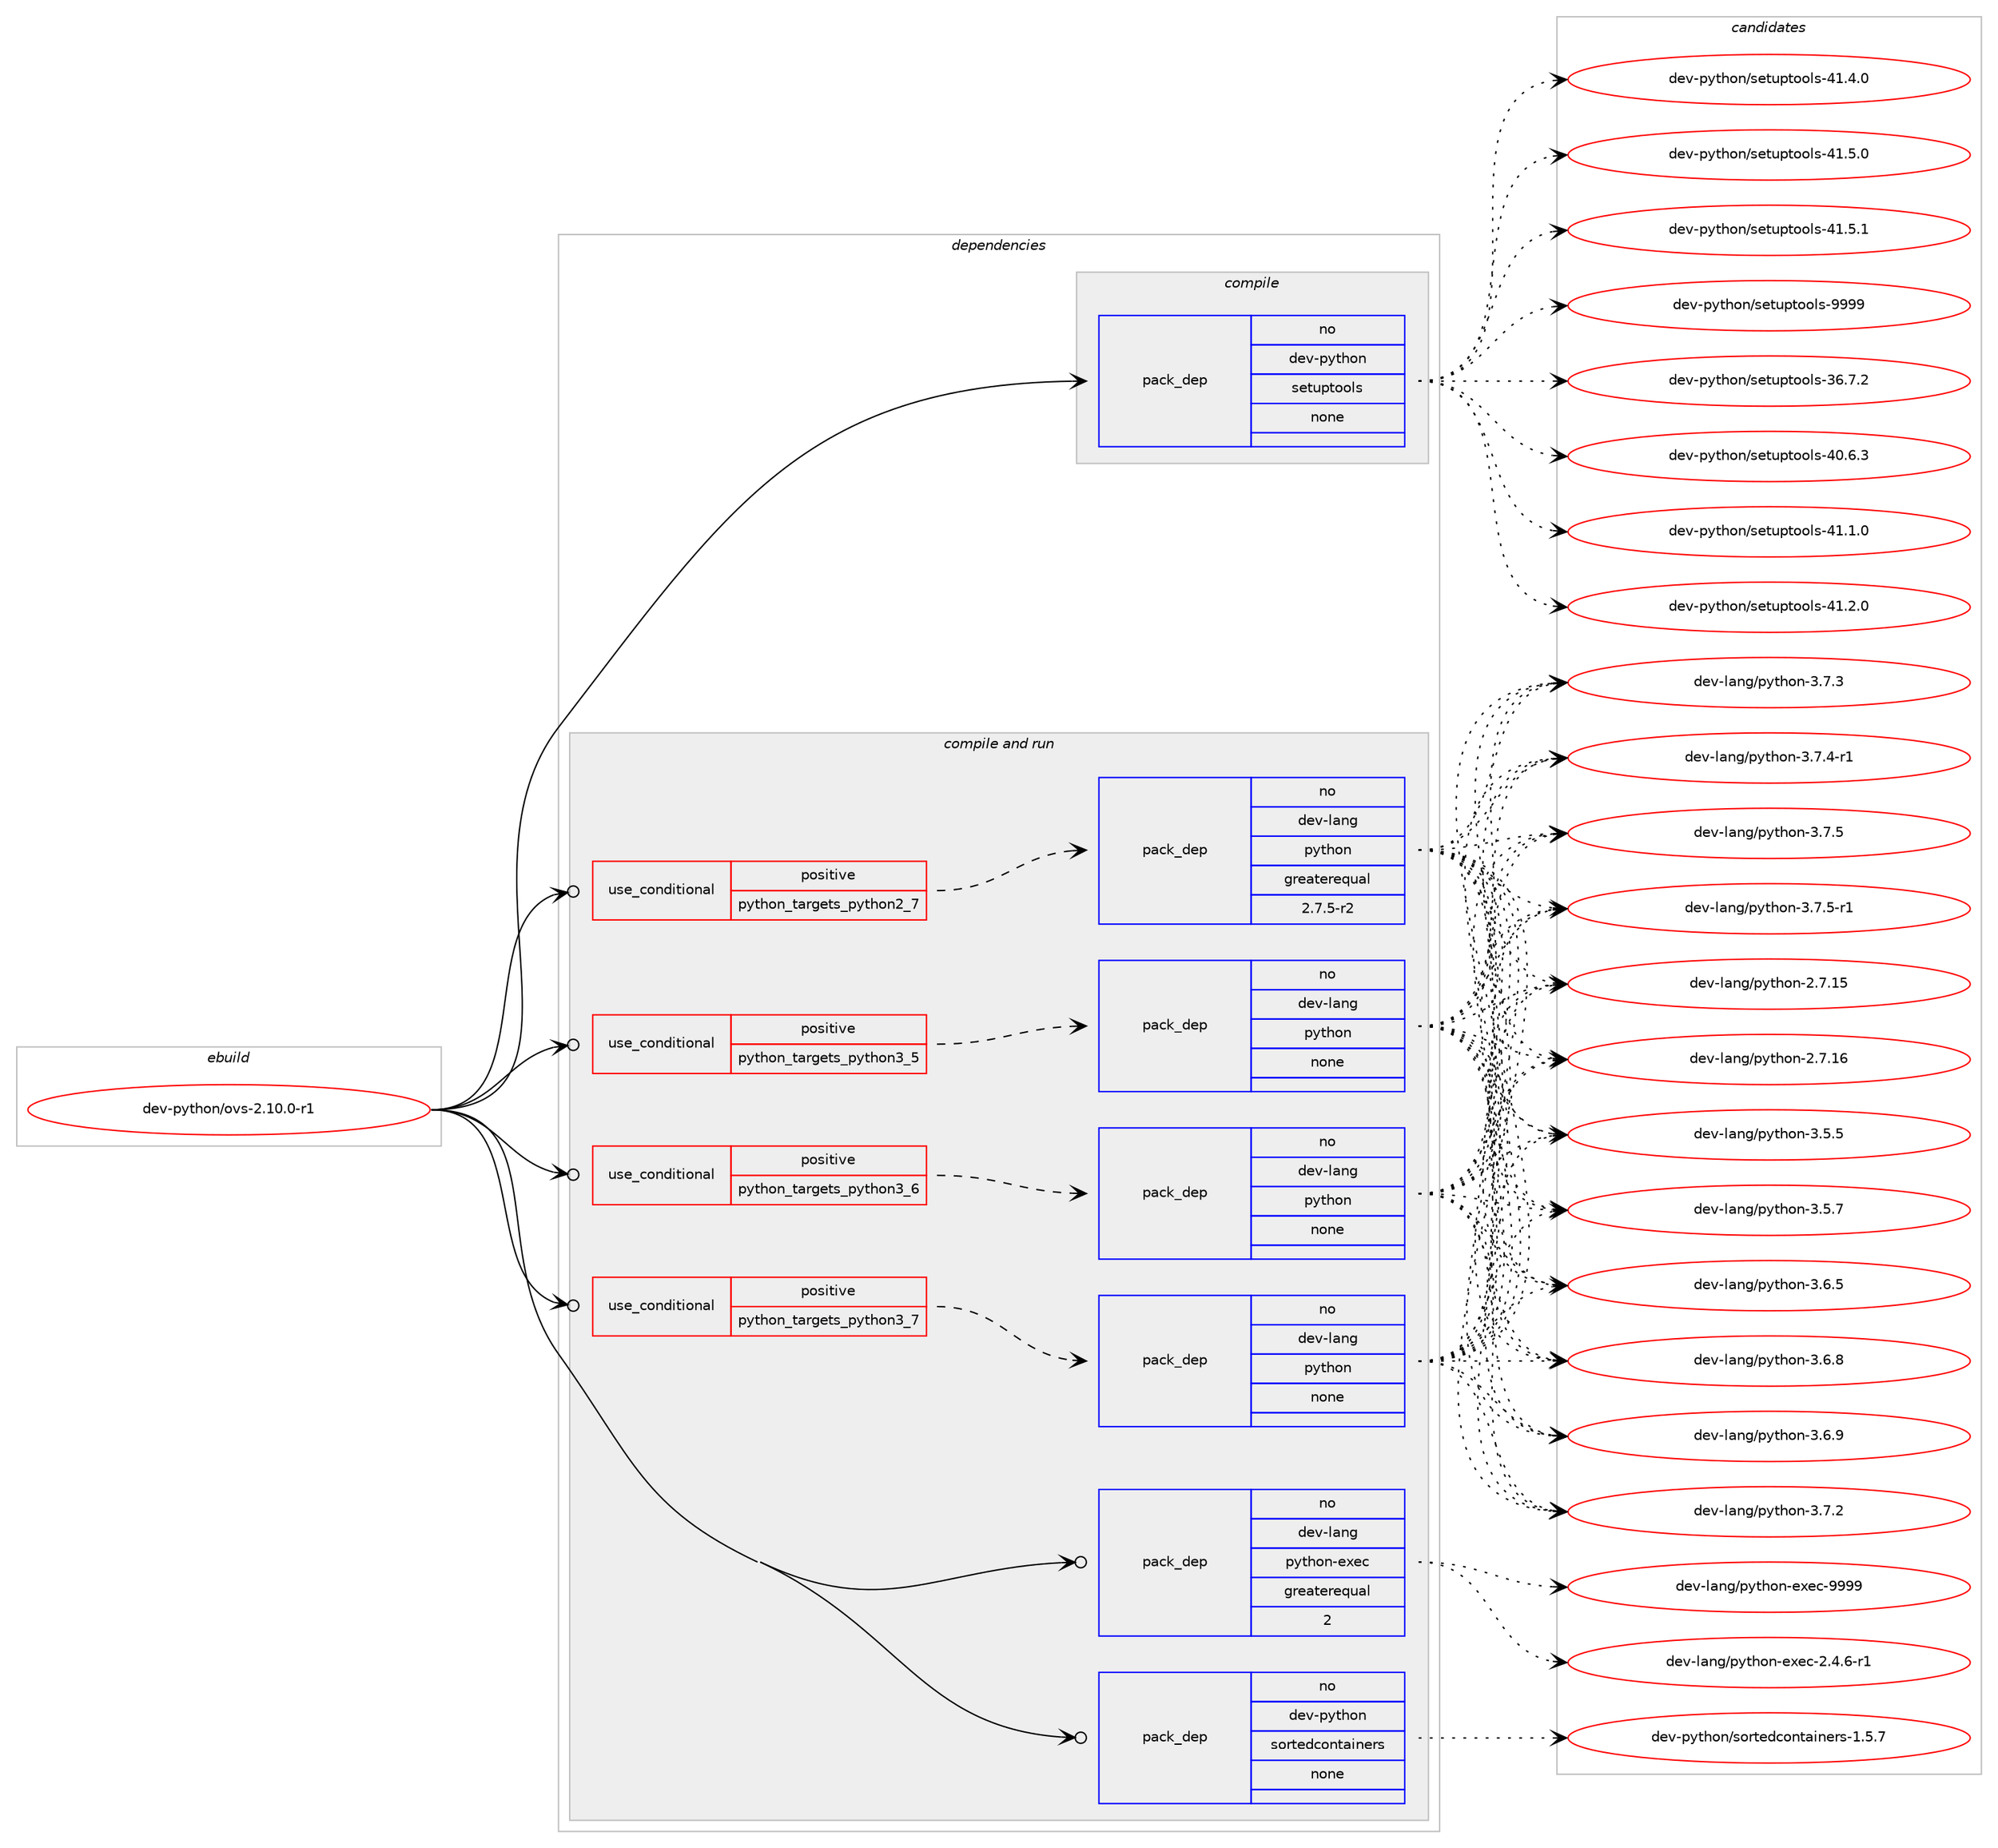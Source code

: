 digraph prolog {

# *************
# Graph options
# *************

newrank=true;
concentrate=true;
compound=true;
graph [rankdir=LR,fontname=Helvetica,fontsize=10,ranksep=1.5];#, ranksep=2.5, nodesep=0.2];
edge  [arrowhead=vee];
node  [fontname=Helvetica,fontsize=10];

# **********
# The ebuild
# **********

subgraph cluster_leftcol {
color=gray;
rank=same;
label=<<i>ebuild</i>>;
id [label="dev-python/ovs-2.10.0-r1", color=red, width=4, href="../dev-python/ovs-2.10.0-r1.svg"];
}

# ****************
# The dependencies
# ****************

subgraph cluster_midcol {
color=gray;
label=<<i>dependencies</i>>;
subgraph cluster_compile {
fillcolor="#eeeeee";
style=filled;
label=<<i>compile</i>>;
subgraph pack464213 {
dependency619954 [label=<<TABLE BORDER="0" CELLBORDER="1" CELLSPACING="0" CELLPADDING="4" WIDTH="220"><TR><TD ROWSPAN="6" CELLPADDING="30">pack_dep</TD></TR><TR><TD WIDTH="110">no</TD></TR><TR><TD>dev-python</TD></TR><TR><TD>setuptools</TD></TR><TR><TD>none</TD></TR><TR><TD></TD></TR></TABLE>>, shape=none, color=blue];
}
id:e -> dependency619954:w [weight=20,style="solid",arrowhead="vee"];
}
subgraph cluster_compileandrun {
fillcolor="#eeeeee";
style=filled;
label=<<i>compile and run</i>>;
subgraph cond143931 {
dependency619955 [label=<<TABLE BORDER="0" CELLBORDER="1" CELLSPACING="0" CELLPADDING="4"><TR><TD ROWSPAN="3" CELLPADDING="10">use_conditional</TD></TR><TR><TD>positive</TD></TR><TR><TD>python_targets_python2_7</TD></TR></TABLE>>, shape=none, color=red];
subgraph pack464214 {
dependency619956 [label=<<TABLE BORDER="0" CELLBORDER="1" CELLSPACING="0" CELLPADDING="4" WIDTH="220"><TR><TD ROWSPAN="6" CELLPADDING="30">pack_dep</TD></TR><TR><TD WIDTH="110">no</TD></TR><TR><TD>dev-lang</TD></TR><TR><TD>python</TD></TR><TR><TD>greaterequal</TD></TR><TR><TD>2.7.5-r2</TD></TR></TABLE>>, shape=none, color=blue];
}
dependency619955:e -> dependency619956:w [weight=20,style="dashed",arrowhead="vee"];
}
id:e -> dependency619955:w [weight=20,style="solid",arrowhead="odotvee"];
subgraph cond143932 {
dependency619957 [label=<<TABLE BORDER="0" CELLBORDER="1" CELLSPACING="0" CELLPADDING="4"><TR><TD ROWSPAN="3" CELLPADDING="10">use_conditional</TD></TR><TR><TD>positive</TD></TR><TR><TD>python_targets_python3_5</TD></TR></TABLE>>, shape=none, color=red];
subgraph pack464215 {
dependency619958 [label=<<TABLE BORDER="0" CELLBORDER="1" CELLSPACING="0" CELLPADDING="4" WIDTH="220"><TR><TD ROWSPAN="6" CELLPADDING="30">pack_dep</TD></TR><TR><TD WIDTH="110">no</TD></TR><TR><TD>dev-lang</TD></TR><TR><TD>python</TD></TR><TR><TD>none</TD></TR><TR><TD></TD></TR></TABLE>>, shape=none, color=blue];
}
dependency619957:e -> dependency619958:w [weight=20,style="dashed",arrowhead="vee"];
}
id:e -> dependency619957:w [weight=20,style="solid",arrowhead="odotvee"];
subgraph cond143933 {
dependency619959 [label=<<TABLE BORDER="0" CELLBORDER="1" CELLSPACING="0" CELLPADDING="4"><TR><TD ROWSPAN="3" CELLPADDING="10">use_conditional</TD></TR><TR><TD>positive</TD></TR><TR><TD>python_targets_python3_6</TD></TR></TABLE>>, shape=none, color=red];
subgraph pack464216 {
dependency619960 [label=<<TABLE BORDER="0" CELLBORDER="1" CELLSPACING="0" CELLPADDING="4" WIDTH="220"><TR><TD ROWSPAN="6" CELLPADDING="30">pack_dep</TD></TR><TR><TD WIDTH="110">no</TD></TR><TR><TD>dev-lang</TD></TR><TR><TD>python</TD></TR><TR><TD>none</TD></TR><TR><TD></TD></TR></TABLE>>, shape=none, color=blue];
}
dependency619959:e -> dependency619960:w [weight=20,style="dashed",arrowhead="vee"];
}
id:e -> dependency619959:w [weight=20,style="solid",arrowhead="odotvee"];
subgraph cond143934 {
dependency619961 [label=<<TABLE BORDER="0" CELLBORDER="1" CELLSPACING="0" CELLPADDING="4"><TR><TD ROWSPAN="3" CELLPADDING="10">use_conditional</TD></TR><TR><TD>positive</TD></TR><TR><TD>python_targets_python3_7</TD></TR></TABLE>>, shape=none, color=red];
subgraph pack464217 {
dependency619962 [label=<<TABLE BORDER="0" CELLBORDER="1" CELLSPACING="0" CELLPADDING="4" WIDTH="220"><TR><TD ROWSPAN="6" CELLPADDING="30">pack_dep</TD></TR><TR><TD WIDTH="110">no</TD></TR><TR><TD>dev-lang</TD></TR><TR><TD>python</TD></TR><TR><TD>none</TD></TR><TR><TD></TD></TR></TABLE>>, shape=none, color=blue];
}
dependency619961:e -> dependency619962:w [weight=20,style="dashed",arrowhead="vee"];
}
id:e -> dependency619961:w [weight=20,style="solid",arrowhead="odotvee"];
subgraph pack464218 {
dependency619963 [label=<<TABLE BORDER="0" CELLBORDER="1" CELLSPACING="0" CELLPADDING="4" WIDTH="220"><TR><TD ROWSPAN="6" CELLPADDING="30">pack_dep</TD></TR><TR><TD WIDTH="110">no</TD></TR><TR><TD>dev-lang</TD></TR><TR><TD>python-exec</TD></TR><TR><TD>greaterequal</TD></TR><TR><TD>2</TD></TR></TABLE>>, shape=none, color=blue];
}
id:e -> dependency619963:w [weight=20,style="solid",arrowhead="odotvee"];
subgraph pack464219 {
dependency619964 [label=<<TABLE BORDER="0" CELLBORDER="1" CELLSPACING="0" CELLPADDING="4" WIDTH="220"><TR><TD ROWSPAN="6" CELLPADDING="30">pack_dep</TD></TR><TR><TD WIDTH="110">no</TD></TR><TR><TD>dev-python</TD></TR><TR><TD>sortedcontainers</TD></TR><TR><TD>none</TD></TR><TR><TD></TD></TR></TABLE>>, shape=none, color=blue];
}
id:e -> dependency619964:w [weight=20,style="solid",arrowhead="odotvee"];
}
subgraph cluster_run {
fillcolor="#eeeeee";
style=filled;
label=<<i>run</i>>;
}
}

# **************
# The candidates
# **************

subgraph cluster_choices {
rank=same;
color=gray;
label=<<i>candidates</i>>;

subgraph choice464213 {
color=black;
nodesep=1;
choice100101118451121211161041111104711510111611711211611111110811545515446554650 [label="dev-python/setuptools-36.7.2", color=red, width=4,href="../dev-python/setuptools-36.7.2.svg"];
choice100101118451121211161041111104711510111611711211611111110811545524846544651 [label="dev-python/setuptools-40.6.3", color=red, width=4,href="../dev-python/setuptools-40.6.3.svg"];
choice100101118451121211161041111104711510111611711211611111110811545524946494648 [label="dev-python/setuptools-41.1.0", color=red, width=4,href="../dev-python/setuptools-41.1.0.svg"];
choice100101118451121211161041111104711510111611711211611111110811545524946504648 [label="dev-python/setuptools-41.2.0", color=red, width=4,href="../dev-python/setuptools-41.2.0.svg"];
choice100101118451121211161041111104711510111611711211611111110811545524946524648 [label="dev-python/setuptools-41.4.0", color=red, width=4,href="../dev-python/setuptools-41.4.0.svg"];
choice100101118451121211161041111104711510111611711211611111110811545524946534648 [label="dev-python/setuptools-41.5.0", color=red, width=4,href="../dev-python/setuptools-41.5.0.svg"];
choice100101118451121211161041111104711510111611711211611111110811545524946534649 [label="dev-python/setuptools-41.5.1", color=red, width=4,href="../dev-python/setuptools-41.5.1.svg"];
choice10010111845112121116104111110471151011161171121161111111081154557575757 [label="dev-python/setuptools-9999", color=red, width=4,href="../dev-python/setuptools-9999.svg"];
dependency619954:e -> choice100101118451121211161041111104711510111611711211611111110811545515446554650:w [style=dotted,weight="100"];
dependency619954:e -> choice100101118451121211161041111104711510111611711211611111110811545524846544651:w [style=dotted,weight="100"];
dependency619954:e -> choice100101118451121211161041111104711510111611711211611111110811545524946494648:w [style=dotted,weight="100"];
dependency619954:e -> choice100101118451121211161041111104711510111611711211611111110811545524946504648:w [style=dotted,weight="100"];
dependency619954:e -> choice100101118451121211161041111104711510111611711211611111110811545524946524648:w [style=dotted,weight="100"];
dependency619954:e -> choice100101118451121211161041111104711510111611711211611111110811545524946534648:w [style=dotted,weight="100"];
dependency619954:e -> choice100101118451121211161041111104711510111611711211611111110811545524946534649:w [style=dotted,weight="100"];
dependency619954:e -> choice10010111845112121116104111110471151011161171121161111111081154557575757:w [style=dotted,weight="100"];
}
subgraph choice464214 {
color=black;
nodesep=1;
choice10010111845108971101034711212111610411111045504655464953 [label="dev-lang/python-2.7.15", color=red, width=4,href="../dev-lang/python-2.7.15.svg"];
choice10010111845108971101034711212111610411111045504655464954 [label="dev-lang/python-2.7.16", color=red, width=4,href="../dev-lang/python-2.7.16.svg"];
choice100101118451089711010347112121116104111110455146534653 [label="dev-lang/python-3.5.5", color=red, width=4,href="../dev-lang/python-3.5.5.svg"];
choice100101118451089711010347112121116104111110455146534655 [label="dev-lang/python-3.5.7", color=red, width=4,href="../dev-lang/python-3.5.7.svg"];
choice100101118451089711010347112121116104111110455146544653 [label="dev-lang/python-3.6.5", color=red, width=4,href="../dev-lang/python-3.6.5.svg"];
choice100101118451089711010347112121116104111110455146544656 [label="dev-lang/python-3.6.8", color=red, width=4,href="../dev-lang/python-3.6.8.svg"];
choice100101118451089711010347112121116104111110455146544657 [label="dev-lang/python-3.6.9", color=red, width=4,href="../dev-lang/python-3.6.9.svg"];
choice100101118451089711010347112121116104111110455146554650 [label="dev-lang/python-3.7.2", color=red, width=4,href="../dev-lang/python-3.7.2.svg"];
choice100101118451089711010347112121116104111110455146554651 [label="dev-lang/python-3.7.3", color=red, width=4,href="../dev-lang/python-3.7.3.svg"];
choice1001011184510897110103471121211161041111104551465546524511449 [label="dev-lang/python-3.7.4-r1", color=red, width=4,href="../dev-lang/python-3.7.4-r1.svg"];
choice100101118451089711010347112121116104111110455146554653 [label="dev-lang/python-3.7.5", color=red, width=4,href="../dev-lang/python-3.7.5.svg"];
choice1001011184510897110103471121211161041111104551465546534511449 [label="dev-lang/python-3.7.5-r1", color=red, width=4,href="../dev-lang/python-3.7.5-r1.svg"];
dependency619956:e -> choice10010111845108971101034711212111610411111045504655464953:w [style=dotted,weight="100"];
dependency619956:e -> choice10010111845108971101034711212111610411111045504655464954:w [style=dotted,weight="100"];
dependency619956:e -> choice100101118451089711010347112121116104111110455146534653:w [style=dotted,weight="100"];
dependency619956:e -> choice100101118451089711010347112121116104111110455146534655:w [style=dotted,weight="100"];
dependency619956:e -> choice100101118451089711010347112121116104111110455146544653:w [style=dotted,weight="100"];
dependency619956:e -> choice100101118451089711010347112121116104111110455146544656:w [style=dotted,weight="100"];
dependency619956:e -> choice100101118451089711010347112121116104111110455146544657:w [style=dotted,weight="100"];
dependency619956:e -> choice100101118451089711010347112121116104111110455146554650:w [style=dotted,weight="100"];
dependency619956:e -> choice100101118451089711010347112121116104111110455146554651:w [style=dotted,weight="100"];
dependency619956:e -> choice1001011184510897110103471121211161041111104551465546524511449:w [style=dotted,weight="100"];
dependency619956:e -> choice100101118451089711010347112121116104111110455146554653:w [style=dotted,weight="100"];
dependency619956:e -> choice1001011184510897110103471121211161041111104551465546534511449:w [style=dotted,weight="100"];
}
subgraph choice464215 {
color=black;
nodesep=1;
choice10010111845108971101034711212111610411111045504655464953 [label="dev-lang/python-2.7.15", color=red, width=4,href="../dev-lang/python-2.7.15.svg"];
choice10010111845108971101034711212111610411111045504655464954 [label="dev-lang/python-2.7.16", color=red, width=4,href="../dev-lang/python-2.7.16.svg"];
choice100101118451089711010347112121116104111110455146534653 [label="dev-lang/python-3.5.5", color=red, width=4,href="../dev-lang/python-3.5.5.svg"];
choice100101118451089711010347112121116104111110455146534655 [label="dev-lang/python-3.5.7", color=red, width=4,href="../dev-lang/python-3.5.7.svg"];
choice100101118451089711010347112121116104111110455146544653 [label="dev-lang/python-3.6.5", color=red, width=4,href="../dev-lang/python-3.6.5.svg"];
choice100101118451089711010347112121116104111110455146544656 [label="dev-lang/python-3.6.8", color=red, width=4,href="../dev-lang/python-3.6.8.svg"];
choice100101118451089711010347112121116104111110455146544657 [label="dev-lang/python-3.6.9", color=red, width=4,href="../dev-lang/python-3.6.9.svg"];
choice100101118451089711010347112121116104111110455146554650 [label="dev-lang/python-3.7.2", color=red, width=4,href="../dev-lang/python-3.7.2.svg"];
choice100101118451089711010347112121116104111110455146554651 [label="dev-lang/python-3.7.3", color=red, width=4,href="../dev-lang/python-3.7.3.svg"];
choice1001011184510897110103471121211161041111104551465546524511449 [label="dev-lang/python-3.7.4-r1", color=red, width=4,href="../dev-lang/python-3.7.4-r1.svg"];
choice100101118451089711010347112121116104111110455146554653 [label="dev-lang/python-3.7.5", color=red, width=4,href="../dev-lang/python-3.7.5.svg"];
choice1001011184510897110103471121211161041111104551465546534511449 [label="dev-lang/python-3.7.5-r1", color=red, width=4,href="../dev-lang/python-3.7.5-r1.svg"];
dependency619958:e -> choice10010111845108971101034711212111610411111045504655464953:w [style=dotted,weight="100"];
dependency619958:e -> choice10010111845108971101034711212111610411111045504655464954:w [style=dotted,weight="100"];
dependency619958:e -> choice100101118451089711010347112121116104111110455146534653:w [style=dotted,weight="100"];
dependency619958:e -> choice100101118451089711010347112121116104111110455146534655:w [style=dotted,weight="100"];
dependency619958:e -> choice100101118451089711010347112121116104111110455146544653:w [style=dotted,weight="100"];
dependency619958:e -> choice100101118451089711010347112121116104111110455146544656:w [style=dotted,weight="100"];
dependency619958:e -> choice100101118451089711010347112121116104111110455146544657:w [style=dotted,weight="100"];
dependency619958:e -> choice100101118451089711010347112121116104111110455146554650:w [style=dotted,weight="100"];
dependency619958:e -> choice100101118451089711010347112121116104111110455146554651:w [style=dotted,weight="100"];
dependency619958:e -> choice1001011184510897110103471121211161041111104551465546524511449:w [style=dotted,weight="100"];
dependency619958:e -> choice100101118451089711010347112121116104111110455146554653:w [style=dotted,weight="100"];
dependency619958:e -> choice1001011184510897110103471121211161041111104551465546534511449:w [style=dotted,weight="100"];
}
subgraph choice464216 {
color=black;
nodesep=1;
choice10010111845108971101034711212111610411111045504655464953 [label="dev-lang/python-2.7.15", color=red, width=4,href="../dev-lang/python-2.7.15.svg"];
choice10010111845108971101034711212111610411111045504655464954 [label="dev-lang/python-2.7.16", color=red, width=4,href="../dev-lang/python-2.7.16.svg"];
choice100101118451089711010347112121116104111110455146534653 [label="dev-lang/python-3.5.5", color=red, width=4,href="../dev-lang/python-3.5.5.svg"];
choice100101118451089711010347112121116104111110455146534655 [label="dev-lang/python-3.5.7", color=red, width=4,href="../dev-lang/python-3.5.7.svg"];
choice100101118451089711010347112121116104111110455146544653 [label="dev-lang/python-3.6.5", color=red, width=4,href="../dev-lang/python-3.6.5.svg"];
choice100101118451089711010347112121116104111110455146544656 [label="dev-lang/python-3.6.8", color=red, width=4,href="../dev-lang/python-3.6.8.svg"];
choice100101118451089711010347112121116104111110455146544657 [label="dev-lang/python-3.6.9", color=red, width=4,href="../dev-lang/python-3.6.9.svg"];
choice100101118451089711010347112121116104111110455146554650 [label="dev-lang/python-3.7.2", color=red, width=4,href="../dev-lang/python-3.7.2.svg"];
choice100101118451089711010347112121116104111110455146554651 [label="dev-lang/python-3.7.3", color=red, width=4,href="../dev-lang/python-3.7.3.svg"];
choice1001011184510897110103471121211161041111104551465546524511449 [label="dev-lang/python-3.7.4-r1", color=red, width=4,href="../dev-lang/python-3.7.4-r1.svg"];
choice100101118451089711010347112121116104111110455146554653 [label="dev-lang/python-3.7.5", color=red, width=4,href="../dev-lang/python-3.7.5.svg"];
choice1001011184510897110103471121211161041111104551465546534511449 [label="dev-lang/python-3.7.5-r1", color=red, width=4,href="../dev-lang/python-3.7.5-r1.svg"];
dependency619960:e -> choice10010111845108971101034711212111610411111045504655464953:w [style=dotted,weight="100"];
dependency619960:e -> choice10010111845108971101034711212111610411111045504655464954:w [style=dotted,weight="100"];
dependency619960:e -> choice100101118451089711010347112121116104111110455146534653:w [style=dotted,weight="100"];
dependency619960:e -> choice100101118451089711010347112121116104111110455146534655:w [style=dotted,weight="100"];
dependency619960:e -> choice100101118451089711010347112121116104111110455146544653:w [style=dotted,weight="100"];
dependency619960:e -> choice100101118451089711010347112121116104111110455146544656:w [style=dotted,weight="100"];
dependency619960:e -> choice100101118451089711010347112121116104111110455146544657:w [style=dotted,weight="100"];
dependency619960:e -> choice100101118451089711010347112121116104111110455146554650:w [style=dotted,weight="100"];
dependency619960:e -> choice100101118451089711010347112121116104111110455146554651:w [style=dotted,weight="100"];
dependency619960:e -> choice1001011184510897110103471121211161041111104551465546524511449:w [style=dotted,weight="100"];
dependency619960:e -> choice100101118451089711010347112121116104111110455146554653:w [style=dotted,weight="100"];
dependency619960:e -> choice1001011184510897110103471121211161041111104551465546534511449:w [style=dotted,weight="100"];
}
subgraph choice464217 {
color=black;
nodesep=1;
choice10010111845108971101034711212111610411111045504655464953 [label="dev-lang/python-2.7.15", color=red, width=4,href="../dev-lang/python-2.7.15.svg"];
choice10010111845108971101034711212111610411111045504655464954 [label="dev-lang/python-2.7.16", color=red, width=4,href="../dev-lang/python-2.7.16.svg"];
choice100101118451089711010347112121116104111110455146534653 [label="dev-lang/python-3.5.5", color=red, width=4,href="../dev-lang/python-3.5.5.svg"];
choice100101118451089711010347112121116104111110455146534655 [label="dev-lang/python-3.5.7", color=red, width=4,href="../dev-lang/python-3.5.7.svg"];
choice100101118451089711010347112121116104111110455146544653 [label="dev-lang/python-3.6.5", color=red, width=4,href="../dev-lang/python-3.6.5.svg"];
choice100101118451089711010347112121116104111110455146544656 [label="dev-lang/python-3.6.8", color=red, width=4,href="../dev-lang/python-3.6.8.svg"];
choice100101118451089711010347112121116104111110455146544657 [label="dev-lang/python-3.6.9", color=red, width=4,href="../dev-lang/python-3.6.9.svg"];
choice100101118451089711010347112121116104111110455146554650 [label="dev-lang/python-3.7.2", color=red, width=4,href="../dev-lang/python-3.7.2.svg"];
choice100101118451089711010347112121116104111110455146554651 [label="dev-lang/python-3.7.3", color=red, width=4,href="../dev-lang/python-3.7.3.svg"];
choice1001011184510897110103471121211161041111104551465546524511449 [label="dev-lang/python-3.7.4-r1", color=red, width=4,href="../dev-lang/python-3.7.4-r1.svg"];
choice100101118451089711010347112121116104111110455146554653 [label="dev-lang/python-3.7.5", color=red, width=4,href="../dev-lang/python-3.7.5.svg"];
choice1001011184510897110103471121211161041111104551465546534511449 [label="dev-lang/python-3.7.5-r1", color=red, width=4,href="../dev-lang/python-3.7.5-r1.svg"];
dependency619962:e -> choice10010111845108971101034711212111610411111045504655464953:w [style=dotted,weight="100"];
dependency619962:e -> choice10010111845108971101034711212111610411111045504655464954:w [style=dotted,weight="100"];
dependency619962:e -> choice100101118451089711010347112121116104111110455146534653:w [style=dotted,weight="100"];
dependency619962:e -> choice100101118451089711010347112121116104111110455146534655:w [style=dotted,weight="100"];
dependency619962:e -> choice100101118451089711010347112121116104111110455146544653:w [style=dotted,weight="100"];
dependency619962:e -> choice100101118451089711010347112121116104111110455146544656:w [style=dotted,weight="100"];
dependency619962:e -> choice100101118451089711010347112121116104111110455146544657:w [style=dotted,weight="100"];
dependency619962:e -> choice100101118451089711010347112121116104111110455146554650:w [style=dotted,weight="100"];
dependency619962:e -> choice100101118451089711010347112121116104111110455146554651:w [style=dotted,weight="100"];
dependency619962:e -> choice1001011184510897110103471121211161041111104551465546524511449:w [style=dotted,weight="100"];
dependency619962:e -> choice100101118451089711010347112121116104111110455146554653:w [style=dotted,weight="100"];
dependency619962:e -> choice1001011184510897110103471121211161041111104551465546534511449:w [style=dotted,weight="100"];
}
subgraph choice464218 {
color=black;
nodesep=1;
choice10010111845108971101034711212111610411111045101120101994550465246544511449 [label="dev-lang/python-exec-2.4.6-r1", color=red, width=4,href="../dev-lang/python-exec-2.4.6-r1.svg"];
choice10010111845108971101034711212111610411111045101120101994557575757 [label="dev-lang/python-exec-9999", color=red, width=4,href="../dev-lang/python-exec-9999.svg"];
dependency619963:e -> choice10010111845108971101034711212111610411111045101120101994550465246544511449:w [style=dotted,weight="100"];
dependency619963:e -> choice10010111845108971101034711212111610411111045101120101994557575757:w [style=dotted,weight="100"];
}
subgraph choice464219 {
color=black;
nodesep=1;
choice10010111845112121116104111110471151111141161011009911111011697105110101114115454946534655 [label="dev-python/sortedcontainers-1.5.7", color=red, width=4,href="../dev-python/sortedcontainers-1.5.7.svg"];
dependency619964:e -> choice10010111845112121116104111110471151111141161011009911111011697105110101114115454946534655:w [style=dotted,weight="100"];
}
}

}
